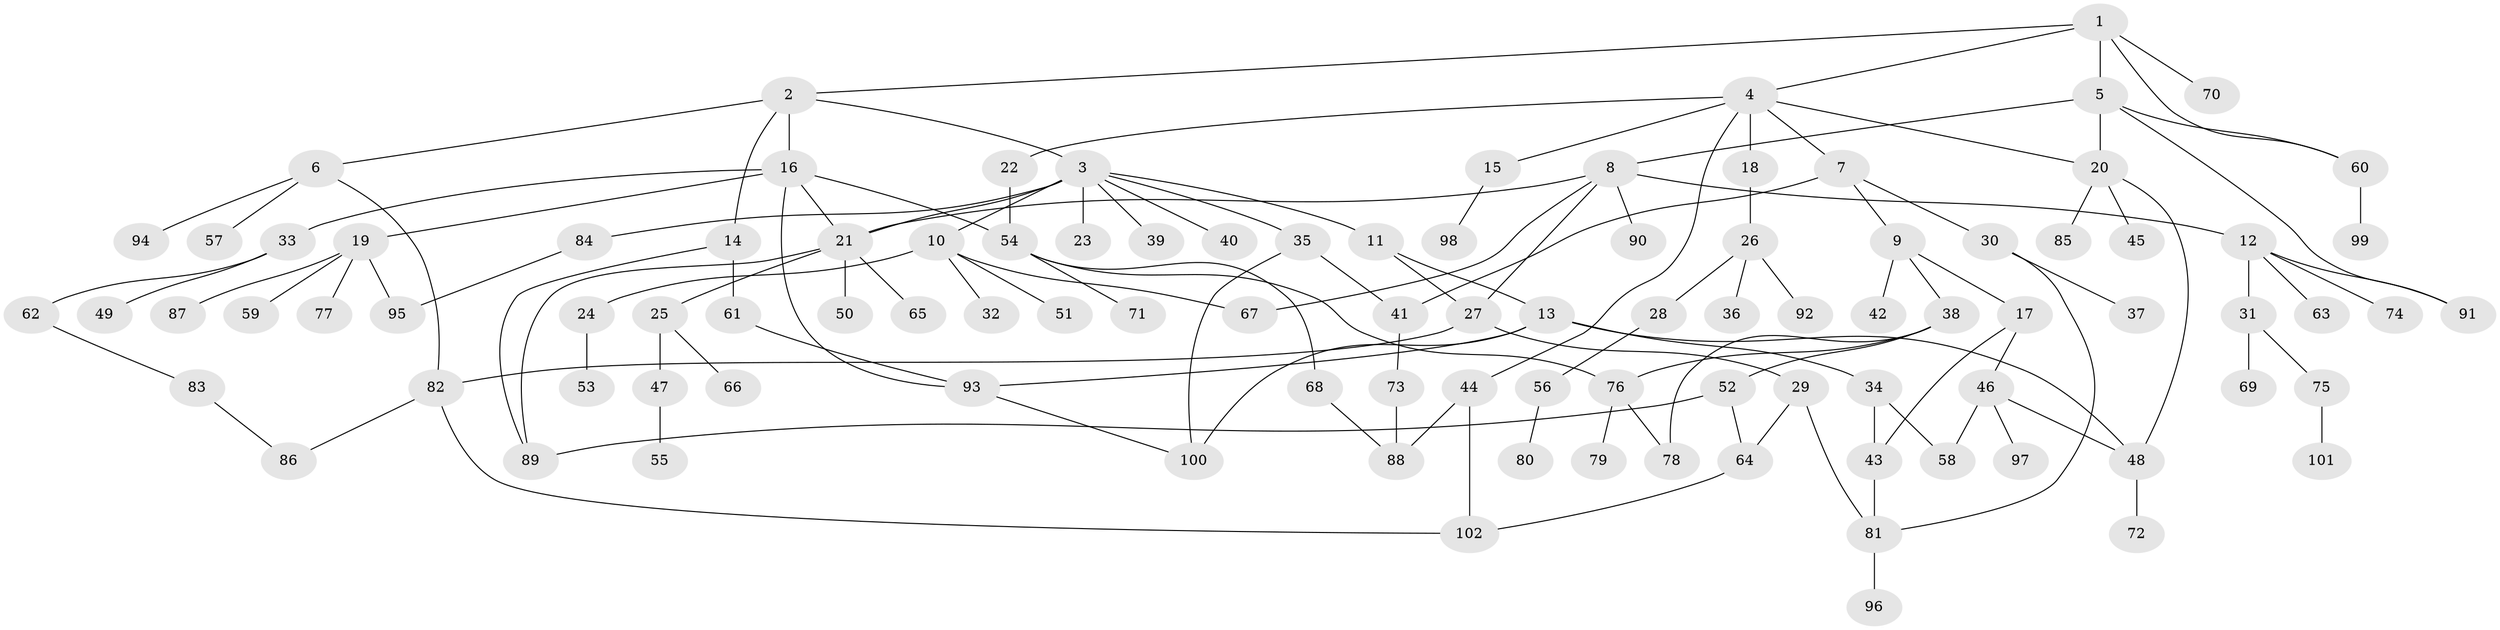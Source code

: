 // Generated by graph-tools (version 1.1) at 2025/00/03/09/25 03:00:56]
// undirected, 102 vertices, 132 edges
graph export_dot {
graph [start="1"]
  node [color=gray90,style=filled];
  1;
  2;
  3;
  4;
  5;
  6;
  7;
  8;
  9;
  10;
  11;
  12;
  13;
  14;
  15;
  16;
  17;
  18;
  19;
  20;
  21;
  22;
  23;
  24;
  25;
  26;
  27;
  28;
  29;
  30;
  31;
  32;
  33;
  34;
  35;
  36;
  37;
  38;
  39;
  40;
  41;
  42;
  43;
  44;
  45;
  46;
  47;
  48;
  49;
  50;
  51;
  52;
  53;
  54;
  55;
  56;
  57;
  58;
  59;
  60;
  61;
  62;
  63;
  64;
  65;
  66;
  67;
  68;
  69;
  70;
  71;
  72;
  73;
  74;
  75;
  76;
  77;
  78;
  79;
  80;
  81;
  82;
  83;
  84;
  85;
  86;
  87;
  88;
  89;
  90;
  91;
  92;
  93;
  94;
  95;
  96;
  97;
  98;
  99;
  100;
  101;
  102;
  1 -- 2;
  1 -- 4;
  1 -- 5;
  1 -- 70;
  1 -- 60;
  2 -- 3;
  2 -- 6;
  2 -- 14;
  2 -- 16;
  3 -- 10;
  3 -- 11;
  3 -- 21;
  3 -- 23;
  3 -- 35;
  3 -- 39;
  3 -- 40;
  3 -- 84;
  4 -- 7;
  4 -- 15;
  4 -- 18;
  4 -- 22;
  4 -- 44;
  4 -- 20;
  5 -- 8;
  5 -- 20;
  5 -- 60;
  5 -- 91;
  6 -- 57;
  6 -- 82;
  6 -- 94;
  7 -- 9;
  7 -- 30;
  7 -- 41;
  8 -- 12;
  8 -- 27;
  8 -- 67;
  8 -- 90;
  8 -- 21;
  9 -- 17;
  9 -- 38;
  9 -- 42;
  10 -- 24;
  10 -- 32;
  10 -- 51;
  10 -- 67;
  11 -- 13;
  11 -- 27;
  12 -- 31;
  12 -- 63;
  12 -- 74;
  12 -- 91;
  13 -- 34;
  13 -- 93;
  13 -- 48;
  13 -- 100;
  14 -- 61;
  14 -- 89;
  15 -- 98;
  16 -- 19;
  16 -- 33;
  16 -- 54;
  16 -- 21;
  16 -- 93;
  17 -- 46;
  17 -- 43;
  18 -- 26;
  19 -- 59;
  19 -- 77;
  19 -- 87;
  19 -- 95;
  20 -- 45;
  20 -- 85;
  20 -- 48;
  21 -- 25;
  21 -- 50;
  21 -- 65;
  21 -- 89;
  22 -- 54;
  24 -- 53;
  25 -- 47;
  25 -- 66;
  26 -- 28;
  26 -- 36;
  26 -- 92;
  27 -- 29;
  27 -- 82;
  28 -- 56;
  29 -- 64;
  29 -- 81;
  30 -- 37;
  30 -- 81;
  31 -- 69;
  31 -- 75;
  33 -- 49;
  33 -- 62;
  34 -- 43;
  34 -- 58;
  35 -- 41;
  35 -- 100;
  38 -- 52;
  38 -- 78;
  38 -- 76;
  41 -- 73;
  43 -- 81;
  44 -- 88;
  44 -- 102;
  46 -- 48;
  46 -- 58;
  46 -- 97;
  47 -- 55;
  48 -- 72;
  52 -- 89;
  52 -- 64;
  54 -- 68;
  54 -- 71;
  54 -- 76;
  56 -- 80;
  60 -- 99;
  61 -- 93;
  62 -- 83;
  64 -- 102;
  68 -- 88;
  73 -- 88;
  75 -- 101;
  76 -- 78;
  76 -- 79;
  81 -- 96;
  82 -- 86;
  82 -- 102;
  83 -- 86;
  84 -- 95;
  93 -- 100;
}
